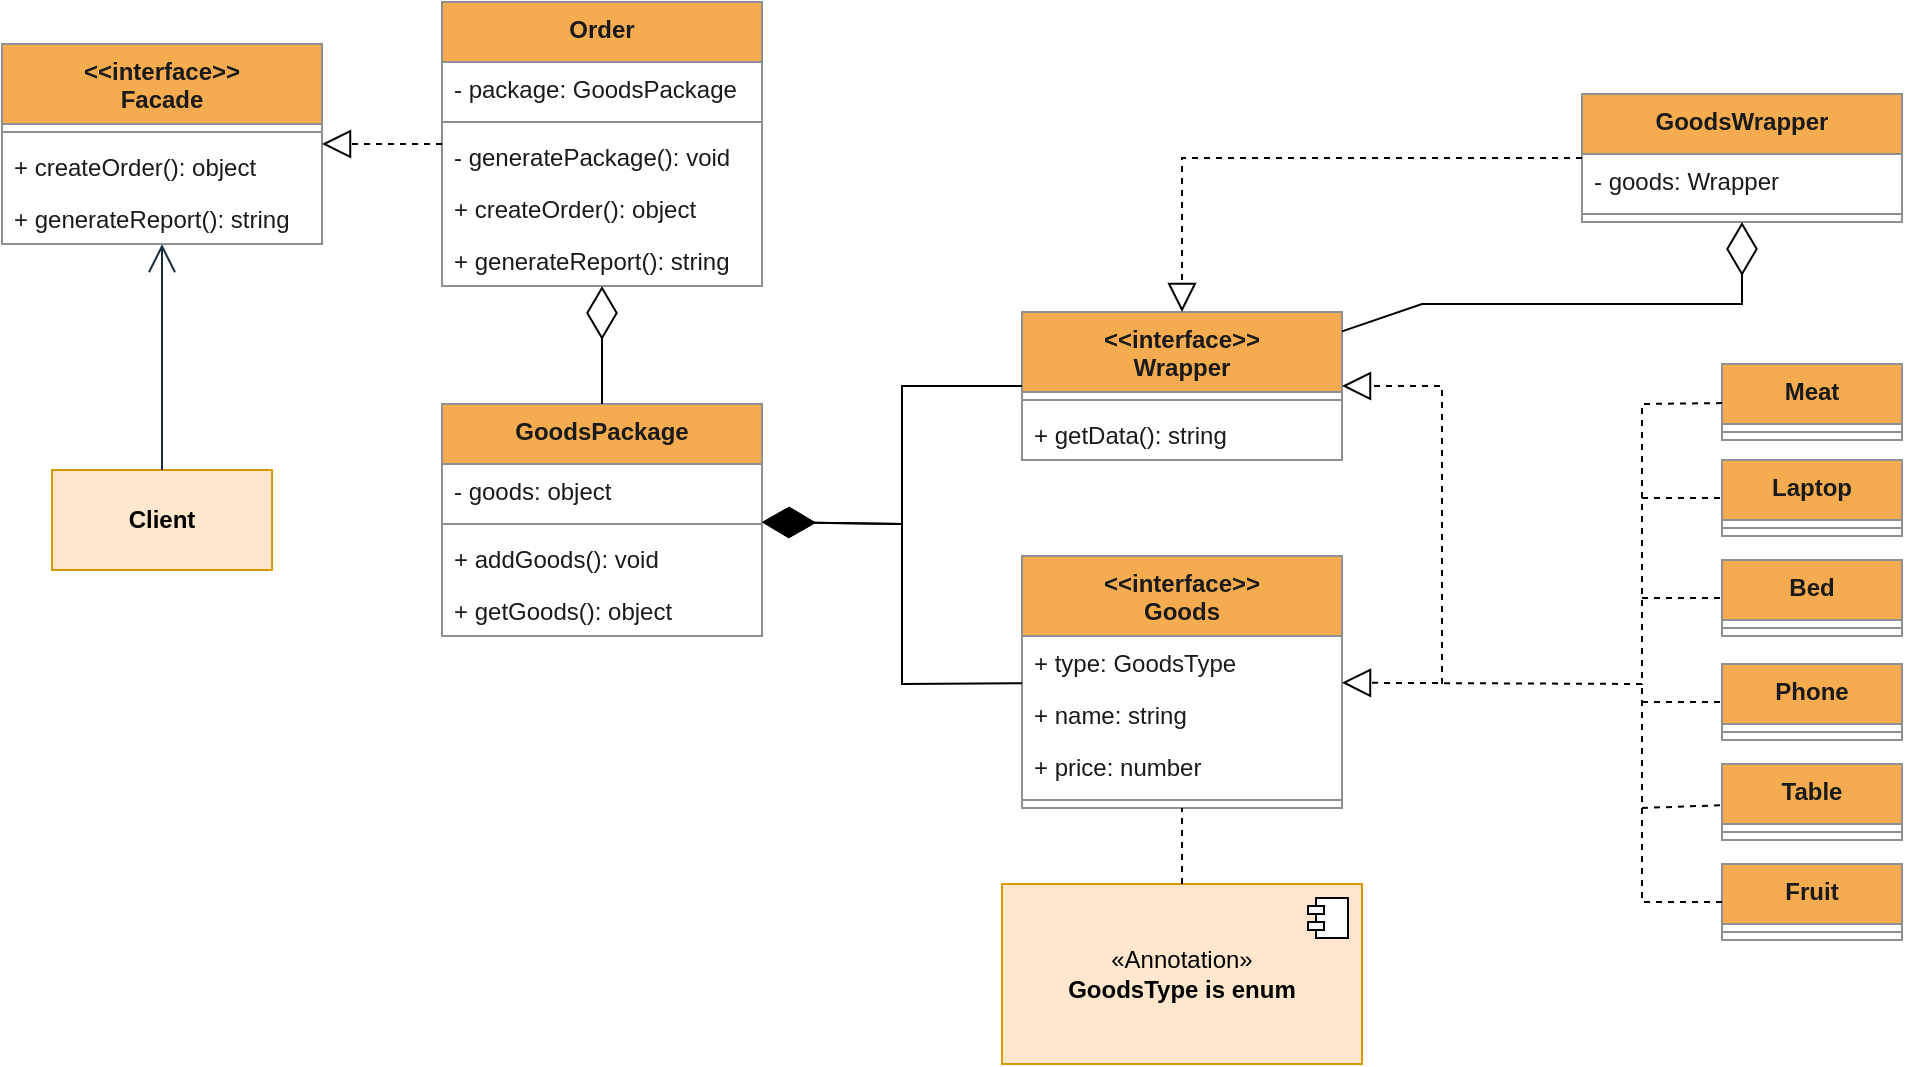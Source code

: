 <mxfile version="21.2.9" type="device">
  <diagram id="C5RBs43oDa-KdzZeNtuy" name="Page-1">
    <mxGraphModel dx="2062" dy="684" grid="1" gridSize="10" guides="1" tooltips="1" connect="1" arrows="1" fold="1" page="1" pageScale="1" pageWidth="827" pageHeight="1169" math="0" shadow="0">
      <root>
        <mxCell id="WIyWlLk6GJQsqaUBKTNV-0" />
        <mxCell id="WIyWlLk6GJQsqaUBKTNV-1" parent="WIyWlLk6GJQsqaUBKTNV-0" />
        <mxCell id="FIAMeoKrVB0VBsVTYVQM-38" value="&lt;b&gt;Client&lt;/b&gt;" style="html=1;whiteSpace=wrap;fillColor=#ffe6cc;strokeColor=#d79b00;labelBackgroundColor=none;" parent="WIyWlLk6GJQsqaUBKTNV-1" vertex="1">
          <mxGeometry x="-15" y="343" width="110" height="50" as="geometry" />
        </mxCell>
        <mxCell id="RofgJRskUQpjzAYJ_N7h-36" value="" style="endArrow=open;endFill=1;endSize=12;html=1;rounded=0;strokeColor=#182E3E;fontColor=default;labelBackgroundColor=none;" parent="WIyWlLk6GJQsqaUBKTNV-1" source="FIAMeoKrVB0VBsVTYVQM-38" target="mnrfNzjlv2VSEIRM8EK9-3" edge="1">
          <mxGeometry width="160" relative="1" as="geometry">
            <mxPoint x="-100" y="180" as="sourcePoint" />
            <mxPoint x="40" y="120" as="targetPoint" />
          </mxGeometry>
        </mxCell>
        <mxCell id="RG2a7qEw9N3FJ9aSn4SF-0" value="&amp;lt;&amp;lt;interface&amp;gt;&amp;gt;&lt;br&gt;Goods" style="swimlane;fontStyle=1;align=center;verticalAlign=top;childLayout=stackLayout;horizontal=1;startSize=40;horizontalStack=0;resizeParent=1;resizeParentMax=0;resizeLast=0;collapsible=1;marginBottom=0;whiteSpace=wrap;html=1;labelBackgroundColor=none;fillColor=#F5AB50;strokeColor=#909090;fontColor=#1A1A1A;" parent="WIyWlLk6GJQsqaUBKTNV-1" vertex="1">
          <mxGeometry x="470" y="386" width="160" height="126" as="geometry" />
        </mxCell>
        <mxCell id="mnrfNzjlv2VSEIRM8EK9-10" value="+ type: GoodsType" style="text;strokeColor=none;fillColor=none;align=left;verticalAlign=top;spacingLeft=4;spacingRight=4;overflow=hidden;rotatable=0;points=[[0,0.5],[1,0.5]];portConstraint=eastwest;whiteSpace=wrap;html=1;labelBackgroundColor=none;fontColor=#1A1A1A;" vertex="1" parent="RG2a7qEw9N3FJ9aSn4SF-0">
          <mxGeometry y="40" width="160" height="26" as="geometry" />
        </mxCell>
        <mxCell id="RG2a7qEw9N3FJ9aSn4SF-3" value="+ name: string" style="text;strokeColor=none;fillColor=none;align=left;verticalAlign=top;spacingLeft=4;spacingRight=4;overflow=hidden;rotatable=0;points=[[0,0.5],[1,0.5]];portConstraint=eastwest;whiteSpace=wrap;html=1;labelBackgroundColor=none;fontColor=#1A1A1A;" parent="RG2a7qEw9N3FJ9aSn4SF-0" vertex="1">
          <mxGeometry y="66" width="160" height="26" as="geometry" />
        </mxCell>
        <mxCell id="mnrfNzjlv2VSEIRM8EK9-13" value="+ price: number" style="text;strokeColor=none;fillColor=none;align=left;verticalAlign=top;spacingLeft=4;spacingRight=4;overflow=hidden;rotatable=0;points=[[0,0.5],[1,0.5]];portConstraint=eastwest;whiteSpace=wrap;html=1;labelBackgroundColor=none;fontColor=#1A1A1A;" vertex="1" parent="RG2a7qEw9N3FJ9aSn4SF-0">
          <mxGeometry y="92" width="160" height="26" as="geometry" />
        </mxCell>
        <mxCell id="RG2a7qEw9N3FJ9aSn4SF-2" value="" style="line;strokeWidth=1;fillColor=none;align=left;verticalAlign=middle;spacingTop=-1;spacingLeft=3;spacingRight=3;rotatable=0;labelPosition=right;points=[];portConstraint=eastwest;strokeColor=#909090;labelBackgroundColor=none;fontColor=#1A1A1A;" parent="RG2a7qEw9N3FJ9aSn4SF-0" vertex="1">
          <mxGeometry y="118" width="160" height="8" as="geometry" />
        </mxCell>
        <mxCell id="mnrfNzjlv2VSEIRM8EK9-0" value="&amp;lt;&amp;lt;interface&amp;gt;&amp;gt;&lt;br&gt;Wrapper" style="swimlane;fontStyle=1;align=center;verticalAlign=top;childLayout=stackLayout;horizontal=1;startSize=40;horizontalStack=0;resizeParent=1;resizeParentMax=0;resizeLast=0;collapsible=1;marginBottom=0;whiteSpace=wrap;html=1;labelBackgroundColor=none;fillColor=#F5AB50;strokeColor=#909090;fontColor=#1A1A1A;" vertex="1" parent="WIyWlLk6GJQsqaUBKTNV-1">
          <mxGeometry x="470" y="264" width="160" height="74" as="geometry" />
        </mxCell>
        <mxCell id="mnrfNzjlv2VSEIRM8EK9-1" value="" style="line;strokeWidth=1;fillColor=none;align=left;verticalAlign=middle;spacingTop=-1;spacingLeft=3;spacingRight=3;rotatable=0;labelPosition=right;points=[];portConstraint=eastwest;strokeColor=#909090;labelBackgroundColor=none;fontColor=#1A1A1A;" vertex="1" parent="mnrfNzjlv2VSEIRM8EK9-0">
          <mxGeometry y="40" width="160" height="8" as="geometry" />
        </mxCell>
        <mxCell id="mnrfNzjlv2VSEIRM8EK9-2" value="+ getData(): string" style="text;strokeColor=none;fillColor=none;align=left;verticalAlign=top;spacingLeft=4;spacingRight=4;overflow=hidden;rotatable=0;points=[[0,0.5],[1,0.5]];portConstraint=eastwest;whiteSpace=wrap;html=1;labelBackgroundColor=none;fontColor=#1A1A1A;" vertex="1" parent="mnrfNzjlv2VSEIRM8EK9-0">
          <mxGeometry y="48" width="160" height="26" as="geometry" />
        </mxCell>
        <mxCell id="mnrfNzjlv2VSEIRM8EK9-3" value="&amp;lt;&amp;lt;interface&amp;gt;&amp;gt;&lt;br&gt;Facade" style="swimlane;fontStyle=1;align=center;verticalAlign=top;childLayout=stackLayout;horizontal=1;startSize=40;horizontalStack=0;resizeParent=1;resizeParentMax=0;resizeLast=0;collapsible=1;marginBottom=0;whiteSpace=wrap;html=1;labelBackgroundColor=none;fillColor=#F5AB50;strokeColor=#909090;fontColor=#1A1A1A;" vertex="1" parent="WIyWlLk6GJQsqaUBKTNV-1">
          <mxGeometry x="-40" y="130" width="160" height="100" as="geometry" />
        </mxCell>
        <mxCell id="mnrfNzjlv2VSEIRM8EK9-4" value="" style="line;strokeWidth=1;fillColor=none;align=left;verticalAlign=middle;spacingTop=-1;spacingLeft=3;spacingRight=3;rotatable=0;labelPosition=right;points=[];portConstraint=eastwest;strokeColor=#909090;labelBackgroundColor=none;fontColor=#1A1A1A;" vertex="1" parent="mnrfNzjlv2VSEIRM8EK9-3">
          <mxGeometry y="40" width="160" height="8" as="geometry" />
        </mxCell>
        <mxCell id="mnrfNzjlv2VSEIRM8EK9-5" value="+ createOrder(): object" style="text;strokeColor=none;fillColor=none;align=left;verticalAlign=top;spacingLeft=4;spacingRight=4;overflow=hidden;rotatable=0;points=[[0,0.5],[1,0.5]];portConstraint=eastwest;whiteSpace=wrap;html=1;labelBackgroundColor=none;fontColor=#1A1A1A;" vertex="1" parent="mnrfNzjlv2VSEIRM8EK9-3">
          <mxGeometry y="48" width="160" height="26" as="geometry" />
        </mxCell>
        <mxCell id="mnrfNzjlv2VSEIRM8EK9-6" value="+ generateReport(): string" style="text;strokeColor=none;fillColor=none;align=left;verticalAlign=top;spacingLeft=4;spacingRight=4;overflow=hidden;rotatable=0;points=[[0,0.5],[1,0.5]];portConstraint=eastwest;whiteSpace=wrap;html=1;labelBackgroundColor=none;fontColor=#1A1A1A;" vertex="1" parent="mnrfNzjlv2VSEIRM8EK9-3">
          <mxGeometry y="74" width="160" height="26" as="geometry" />
        </mxCell>
        <mxCell id="mnrfNzjlv2VSEIRM8EK9-7" value="Fruit" style="swimlane;fontStyle=1;align=center;verticalAlign=top;childLayout=stackLayout;horizontal=1;startSize=30;horizontalStack=0;resizeParent=1;resizeParentMax=0;resizeLast=0;collapsible=1;marginBottom=0;whiteSpace=wrap;html=1;labelBackgroundColor=none;fillColor=#F5AB50;strokeColor=#909090;fontColor=#1A1A1A;" vertex="1" parent="WIyWlLk6GJQsqaUBKTNV-1">
          <mxGeometry x="820" y="540" width="90" height="38" as="geometry" />
        </mxCell>
        <mxCell id="mnrfNzjlv2VSEIRM8EK9-8" value="" style="line;strokeWidth=1;fillColor=none;align=left;verticalAlign=middle;spacingTop=-1;spacingLeft=3;spacingRight=3;rotatable=0;labelPosition=right;points=[];portConstraint=eastwest;strokeColor=#909090;labelBackgroundColor=none;fontColor=#1A1A1A;" vertex="1" parent="mnrfNzjlv2VSEIRM8EK9-7">
          <mxGeometry y="30" width="90" height="8" as="geometry" />
        </mxCell>
        <mxCell id="mnrfNzjlv2VSEIRM8EK9-11" value="«Annotation»&lt;br&gt;&lt;b&gt;GoodsType is enum&lt;/b&gt;" style="html=1;dropTarget=0;whiteSpace=wrap;fillColor=#ffe6cc;strokeColor=#d79b00;" vertex="1" parent="WIyWlLk6GJQsqaUBKTNV-1">
          <mxGeometry x="460" y="550" width="180" height="90" as="geometry" />
        </mxCell>
        <mxCell id="mnrfNzjlv2VSEIRM8EK9-12" value="" style="shape=module;jettyWidth=8;jettyHeight=4;" vertex="1" parent="mnrfNzjlv2VSEIRM8EK9-11">
          <mxGeometry x="1" width="20" height="20" relative="1" as="geometry">
            <mxPoint x="-27" y="7" as="offset" />
          </mxGeometry>
        </mxCell>
        <mxCell id="mnrfNzjlv2VSEIRM8EK9-14" value="Meat" style="swimlane;fontStyle=1;align=center;verticalAlign=top;childLayout=stackLayout;horizontal=1;startSize=30;horizontalStack=0;resizeParent=1;resizeParentMax=0;resizeLast=0;collapsible=1;marginBottom=0;whiteSpace=wrap;html=1;labelBackgroundColor=none;fillColor=#F5AB50;strokeColor=#909090;fontColor=#1A1A1A;" vertex="1" parent="WIyWlLk6GJQsqaUBKTNV-1">
          <mxGeometry x="820" y="290" width="90" height="38" as="geometry" />
        </mxCell>
        <mxCell id="mnrfNzjlv2VSEIRM8EK9-15" value="" style="line;strokeWidth=1;fillColor=none;align=left;verticalAlign=middle;spacingTop=-1;spacingLeft=3;spacingRight=3;rotatable=0;labelPosition=right;points=[];portConstraint=eastwest;strokeColor=#909090;labelBackgroundColor=none;fontColor=#1A1A1A;" vertex="1" parent="mnrfNzjlv2VSEIRM8EK9-14">
          <mxGeometry y="30" width="90" height="8" as="geometry" />
        </mxCell>
        <mxCell id="mnrfNzjlv2VSEIRM8EK9-16" value="Phone" style="swimlane;fontStyle=1;align=center;verticalAlign=top;childLayout=stackLayout;horizontal=1;startSize=30;horizontalStack=0;resizeParent=1;resizeParentMax=0;resizeLast=0;collapsible=1;marginBottom=0;whiteSpace=wrap;html=1;labelBackgroundColor=none;fillColor=#F5AB50;strokeColor=#909090;fontColor=#1A1A1A;" vertex="1" parent="WIyWlLk6GJQsqaUBKTNV-1">
          <mxGeometry x="820" y="440" width="90" height="38" as="geometry" />
        </mxCell>
        <mxCell id="mnrfNzjlv2VSEIRM8EK9-17" value="" style="line;strokeWidth=1;fillColor=none;align=left;verticalAlign=middle;spacingTop=-1;spacingLeft=3;spacingRight=3;rotatable=0;labelPosition=right;points=[];portConstraint=eastwest;strokeColor=#909090;labelBackgroundColor=none;fontColor=#1A1A1A;" vertex="1" parent="mnrfNzjlv2VSEIRM8EK9-16">
          <mxGeometry y="30" width="90" height="8" as="geometry" />
        </mxCell>
        <mxCell id="mnrfNzjlv2VSEIRM8EK9-18" value="Laptop" style="swimlane;fontStyle=1;align=center;verticalAlign=top;childLayout=stackLayout;horizontal=1;startSize=30;horizontalStack=0;resizeParent=1;resizeParentMax=0;resizeLast=0;collapsible=1;marginBottom=0;whiteSpace=wrap;html=1;labelBackgroundColor=none;fillColor=#F5AB50;strokeColor=#909090;fontColor=#1A1A1A;" vertex="1" parent="WIyWlLk6GJQsqaUBKTNV-1">
          <mxGeometry x="820" y="338" width="90" height="38" as="geometry" />
        </mxCell>
        <mxCell id="mnrfNzjlv2VSEIRM8EK9-19" value="" style="line;strokeWidth=1;fillColor=none;align=left;verticalAlign=middle;spacingTop=-1;spacingLeft=3;spacingRight=3;rotatable=0;labelPosition=right;points=[];portConstraint=eastwest;strokeColor=#909090;labelBackgroundColor=none;fontColor=#1A1A1A;" vertex="1" parent="mnrfNzjlv2VSEIRM8EK9-18">
          <mxGeometry y="30" width="90" height="8" as="geometry" />
        </mxCell>
        <mxCell id="mnrfNzjlv2VSEIRM8EK9-20" value="Table" style="swimlane;fontStyle=1;align=center;verticalAlign=top;childLayout=stackLayout;horizontal=1;startSize=30;horizontalStack=0;resizeParent=1;resizeParentMax=0;resizeLast=0;collapsible=1;marginBottom=0;whiteSpace=wrap;html=1;labelBackgroundColor=none;fillColor=#F5AB50;strokeColor=#909090;fontColor=#1A1A1A;" vertex="1" parent="WIyWlLk6GJQsqaUBKTNV-1">
          <mxGeometry x="820" y="490" width="90" height="38" as="geometry" />
        </mxCell>
        <mxCell id="mnrfNzjlv2VSEIRM8EK9-21" value="" style="line;strokeWidth=1;fillColor=none;align=left;verticalAlign=middle;spacingTop=-1;spacingLeft=3;spacingRight=3;rotatable=0;labelPosition=right;points=[];portConstraint=eastwest;strokeColor=#909090;labelBackgroundColor=none;fontColor=#1A1A1A;" vertex="1" parent="mnrfNzjlv2VSEIRM8EK9-20">
          <mxGeometry y="30" width="90" height="8" as="geometry" />
        </mxCell>
        <mxCell id="mnrfNzjlv2VSEIRM8EK9-22" value="Bed" style="swimlane;fontStyle=1;align=center;verticalAlign=top;childLayout=stackLayout;horizontal=1;startSize=30;horizontalStack=0;resizeParent=1;resizeParentMax=0;resizeLast=0;collapsible=1;marginBottom=0;whiteSpace=wrap;html=1;labelBackgroundColor=none;fillColor=#F5AB50;strokeColor=#909090;fontColor=#1A1A1A;" vertex="1" parent="WIyWlLk6GJQsqaUBKTNV-1">
          <mxGeometry x="820" y="388" width="90" height="38" as="geometry" />
        </mxCell>
        <mxCell id="mnrfNzjlv2VSEIRM8EK9-23" value="" style="line;strokeWidth=1;fillColor=none;align=left;verticalAlign=middle;spacingTop=-1;spacingLeft=3;spacingRight=3;rotatable=0;labelPosition=right;points=[];portConstraint=eastwest;strokeColor=#909090;labelBackgroundColor=none;fontColor=#1A1A1A;" vertex="1" parent="mnrfNzjlv2VSEIRM8EK9-22">
          <mxGeometry y="30" width="90" height="8" as="geometry" />
        </mxCell>
        <mxCell id="mnrfNzjlv2VSEIRM8EK9-24" value="GoodsWrapper" style="swimlane;fontStyle=1;align=center;verticalAlign=top;childLayout=stackLayout;horizontal=1;startSize=30;horizontalStack=0;resizeParent=1;resizeParentMax=0;resizeLast=0;collapsible=1;marginBottom=0;whiteSpace=wrap;html=1;labelBackgroundColor=none;fillColor=#F5AB50;strokeColor=#909090;fontColor=#1A1A1A;" vertex="1" parent="WIyWlLk6GJQsqaUBKTNV-1">
          <mxGeometry x="750" y="155" width="160" height="64" as="geometry" />
        </mxCell>
        <mxCell id="mnrfNzjlv2VSEIRM8EK9-26" value="- goods: Wrapper" style="text;strokeColor=none;fillColor=none;align=left;verticalAlign=top;spacingLeft=4;spacingRight=4;overflow=hidden;rotatable=0;points=[[0,0.5],[1,0.5]];portConstraint=eastwest;whiteSpace=wrap;html=1;labelBackgroundColor=none;fontColor=#1A1A1A;" vertex="1" parent="mnrfNzjlv2VSEIRM8EK9-24">
          <mxGeometry y="30" width="160" height="26" as="geometry" />
        </mxCell>
        <mxCell id="mnrfNzjlv2VSEIRM8EK9-25" value="" style="line;strokeWidth=1;fillColor=none;align=left;verticalAlign=middle;spacingTop=-1;spacingLeft=3;spacingRight=3;rotatable=0;labelPosition=right;points=[];portConstraint=eastwest;strokeColor=#909090;labelBackgroundColor=none;fontColor=#1A1A1A;" vertex="1" parent="mnrfNzjlv2VSEIRM8EK9-24">
          <mxGeometry y="56" width="160" height="8" as="geometry" />
        </mxCell>
        <mxCell id="mnrfNzjlv2VSEIRM8EK9-27" value="GoodsPackage" style="swimlane;fontStyle=1;align=center;verticalAlign=top;childLayout=stackLayout;horizontal=1;startSize=30;horizontalStack=0;resizeParent=1;resizeParentMax=0;resizeLast=0;collapsible=1;marginBottom=0;whiteSpace=wrap;html=1;labelBackgroundColor=none;fillColor=#F5AB50;strokeColor=#909090;fontColor=#1A1A1A;" vertex="1" parent="WIyWlLk6GJQsqaUBKTNV-1">
          <mxGeometry x="180" y="310" width="160" height="116" as="geometry" />
        </mxCell>
        <mxCell id="mnrfNzjlv2VSEIRM8EK9-30" value="- goods: object" style="text;strokeColor=none;fillColor=none;align=left;verticalAlign=top;spacingLeft=4;spacingRight=4;overflow=hidden;rotatable=0;points=[[0,0.5],[1,0.5]];portConstraint=eastwest;whiteSpace=wrap;html=1;labelBackgroundColor=none;fontColor=#1A1A1A;" vertex="1" parent="mnrfNzjlv2VSEIRM8EK9-27">
          <mxGeometry y="30" width="160" height="26" as="geometry" />
        </mxCell>
        <mxCell id="mnrfNzjlv2VSEIRM8EK9-28" value="" style="line;strokeWidth=1;fillColor=none;align=left;verticalAlign=middle;spacingTop=-1;spacingLeft=3;spacingRight=3;rotatable=0;labelPosition=right;points=[];portConstraint=eastwest;strokeColor=#909090;labelBackgroundColor=none;fontColor=#1A1A1A;" vertex="1" parent="mnrfNzjlv2VSEIRM8EK9-27">
          <mxGeometry y="56" width="160" height="8" as="geometry" />
        </mxCell>
        <mxCell id="mnrfNzjlv2VSEIRM8EK9-29" value="+ addGoods(): void" style="text;strokeColor=none;fillColor=none;align=left;verticalAlign=top;spacingLeft=4;spacingRight=4;overflow=hidden;rotatable=0;points=[[0,0.5],[1,0.5]];portConstraint=eastwest;whiteSpace=wrap;html=1;labelBackgroundColor=none;fontColor=#1A1A1A;" vertex="1" parent="mnrfNzjlv2VSEIRM8EK9-27">
          <mxGeometry y="64" width="160" height="26" as="geometry" />
        </mxCell>
        <mxCell id="mnrfNzjlv2VSEIRM8EK9-31" value="+ getGoods(): object" style="text;strokeColor=none;fillColor=none;align=left;verticalAlign=top;spacingLeft=4;spacingRight=4;overflow=hidden;rotatable=0;points=[[0,0.5],[1,0.5]];portConstraint=eastwest;whiteSpace=wrap;html=1;labelBackgroundColor=none;fontColor=#1A1A1A;" vertex="1" parent="mnrfNzjlv2VSEIRM8EK9-27">
          <mxGeometry y="90" width="160" height="26" as="geometry" />
        </mxCell>
        <mxCell id="mnrfNzjlv2VSEIRM8EK9-32" value="Order" style="swimlane;fontStyle=1;align=center;verticalAlign=top;childLayout=stackLayout;horizontal=1;startSize=30;horizontalStack=0;resizeParent=1;resizeParentMax=0;resizeLast=0;collapsible=1;marginBottom=0;whiteSpace=wrap;html=1;labelBackgroundColor=none;fillColor=#F5AB50;strokeColor=#909090;fontColor=#1A1A1A;" vertex="1" parent="WIyWlLk6GJQsqaUBKTNV-1">
          <mxGeometry x="180" y="109" width="160" height="142" as="geometry" />
        </mxCell>
        <mxCell id="mnrfNzjlv2VSEIRM8EK9-36" value="- package: GoodsPackage" style="text;strokeColor=none;fillColor=none;align=left;verticalAlign=top;spacingLeft=4;spacingRight=4;overflow=hidden;rotatable=0;points=[[0,0.5],[1,0.5]];portConstraint=eastwest;whiteSpace=wrap;html=1;labelBackgroundColor=none;fontColor=#1A1A1A;" vertex="1" parent="mnrfNzjlv2VSEIRM8EK9-32">
          <mxGeometry y="30" width="160" height="26" as="geometry" />
        </mxCell>
        <mxCell id="mnrfNzjlv2VSEIRM8EK9-33" value="" style="line;strokeWidth=1;fillColor=none;align=left;verticalAlign=middle;spacingTop=-1;spacingLeft=3;spacingRight=3;rotatable=0;labelPosition=right;points=[];portConstraint=eastwest;strokeColor=#909090;labelBackgroundColor=none;fontColor=#1A1A1A;" vertex="1" parent="mnrfNzjlv2VSEIRM8EK9-32">
          <mxGeometry y="56" width="160" height="8" as="geometry" />
        </mxCell>
        <mxCell id="mnrfNzjlv2VSEIRM8EK9-37" value="- generatePackage(): void" style="text;strokeColor=none;fillColor=none;align=left;verticalAlign=top;spacingLeft=4;spacingRight=4;overflow=hidden;rotatable=0;points=[[0,0.5],[1,0.5]];portConstraint=eastwest;whiteSpace=wrap;html=1;labelBackgroundColor=none;fontColor=#1A1A1A;" vertex="1" parent="mnrfNzjlv2VSEIRM8EK9-32">
          <mxGeometry y="64" width="160" height="26" as="geometry" />
        </mxCell>
        <mxCell id="mnrfNzjlv2VSEIRM8EK9-34" value="+ createOrder(): object" style="text;strokeColor=none;fillColor=none;align=left;verticalAlign=top;spacingLeft=4;spacingRight=4;overflow=hidden;rotatable=0;points=[[0,0.5],[1,0.5]];portConstraint=eastwest;whiteSpace=wrap;html=1;labelBackgroundColor=none;fontColor=#1A1A1A;" vertex="1" parent="mnrfNzjlv2VSEIRM8EK9-32">
          <mxGeometry y="90" width="160" height="26" as="geometry" />
        </mxCell>
        <mxCell id="mnrfNzjlv2VSEIRM8EK9-35" value="+ generateReport(): string" style="text;strokeColor=none;fillColor=none;align=left;verticalAlign=top;spacingLeft=4;spacingRight=4;overflow=hidden;rotatable=0;points=[[0,0.5],[1,0.5]];portConstraint=eastwest;whiteSpace=wrap;html=1;labelBackgroundColor=none;fontColor=#1A1A1A;" vertex="1" parent="mnrfNzjlv2VSEIRM8EK9-32">
          <mxGeometry y="116" width="160" height="26" as="geometry" />
        </mxCell>
        <mxCell id="mnrfNzjlv2VSEIRM8EK9-38" value="" style="endArrow=block;dashed=1;endFill=0;endSize=12;html=1;rounded=0;" edge="1" parent="WIyWlLk6GJQsqaUBKTNV-1" source="mnrfNzjlv2VSEIRM8EK9-32" target="mnrfNzjlv2VSEIRM8EK9-3">
          <mxGeometry width="160" relative="1" as="geometry">
            <mxPoint x="60" y="370" as="sourcePoint" />
            <mxPoint x="220" y="370" as="targetPoint" />
          </mxGeometry>
        </mxCell>
        <mxCell id="mnrfNzjlv2VSEIRM8EK9-39" value="" style="endArrow=diamondThin;endFill=0;endSize=24;html=1;rounded=0;" edge="1" parent="WIyWlLk6GJQsqaUBKTNV-1" source="mnrfNzjlv2VSEIRM8EK9-27" target="mnrfNzjlv2VSEIRM8EK9-32">
          <mxGeometry width="160" relative="1" as="geometry">
            <mxPoint x="-30" y="500" as="sourcePoint" />
            <mxPoint x="130" y="500" as="targetPoint" />
          </mxGeometry>
        </mxCell>
        <mxCell id="mnrfNzjlv2VSEIRM8EK9-41" value="" style="endArrow=diamondThin;endFill=1;endSize=24;html=1;rounded=0;" edge="1" parent="WIyWlLk6GJQsqaUBKTNV-1" source="mnrfNzjlv2VSEIRM8EK9-0" target="mnrfNzjlv2VSEIRM8EK9-27">
          <mxGeometry width="160" relative="1" as="geometry">
            <mxPoint x="230" y="490" as="sourcePoint" />
            <mxPoint x="390" y="490" as="targetPoint" />
            <Array as="points">
              <mxPoint x="410" y="301" />
              <mxPoint x="410" y="370" />
            </Array>
          </mxGeometry>
        </mxCell>
        <mxCell id="mnrfNzjlv2VSEIRM8EK9-42" value="" style="endArrow=diamondThin;endFill=1;endSize=24;html=1;rounded=0;" edge="1" parent="WIyWlLk6GJQsqaUBKTNV-1" source="RG2a7qEw9N3FJ9aSn4SF-0" target="mnrfNzjlv2VSEIRM8EK9-27">
          <mxGeometry width="160" relative="1" as="geometry">
            <mxPoint x="210" y="490" as="sourcePoint" />
            <mxPoint x="370" y="490" as="targetPoint" />
            <Array as="points">
              <mxPoint x="410" y="450" />
              <mxPoint x="410" y="370" />
            </Array>
          </mxGeometry>
        </mxCell>
        <mxCell id="mnrfNzjlv2VSEIRM8EK9-44" value="" style="endArrow=block;dashed=1;endFill=0;endSize=12;html=1;rounded=0;" edge="1" parent="WIyWlLk6GJQsqaUBKTNV-1" source="mnrfNzjlv2VSEIRM8EK9-14" target="RG2a7qEw9N3FJ9aSn4SF-0">
          <mxGeometry width="160" relative="1" as="geometry">
            <mxPoint x="830" y="390" as="sourcePoint" />
            <mxPoint x="700" y="390" as="targetPoint" />
            <Array as="points">
              <mxPoint x="780" y="310" />
              <mxPoint x="780" y="450" />
            </Array>
          </mxGeometry>
        </mxCell>
        <mxCell id="mnrfNzjlv2VSEIRM8EK9-50" value="" style="endArrow=none;dashed=1;html=1;rounded=0;" edge="1" parent="WIyWlLk6GJQsqaUBKTNV-1" source="mnrfNzjlv2VSEIRM8EK9-7">
          <mxGeometry width="50" height="50" relative="1" as="geometry">
            <mxPoint x="730" y="570" as="sourcePoint" />
            <mxPoint x="780" y="450" as="targetPoint" />
            <Array as="points">
              <mxPoint x="780" y="559" />
            </Array>
          </mxGeometry>
        </mxCell>
        <mxCell id="mnrfNzjlv2VSEIRM8EK9-51" value="" style="endArrow=none;dashed=1;html=1;rounded=0;" edge="1" parent="WIyWlLk6GJQsqaUBKTNV-1" target="mnrfNzjlv2VSEIRM8EK9-20">
          <mxGeometry width="50" height="50" relative="1" as="geometry">
            <mxPoint x="780" y="512" as="sourcePoint" />
            <mxPoint x="870" y="512" as="targetPoint" />
          </mxGeometry>
        </mxCell>
        <mxCell id="mnrfNzjlv2VSEIRM8EK9-54" value="" style="endArrow=none;dashed=1;html=1;rounded=0;" edge="1" parent="WIyWlLk6GJQsqaUBKTNV-1" target="mnrfNzjlv2VSEIRM8EK9-16">
          <mxGeometry width="50" height="50" relative="1" as="geometry">
            <mxPoint x="780" y="459" as="sourcePoint" />
            <mxPoint x="860" y="458.58" as="targetPoint" />
          </mxGeometry>
        </mxCell>
        <mxCell id="mnrfNzjlv2VSEIRM8EK9-55" value="" style="endArrow=none;dashed=1;html=1;rounded=0;" edge="1" parent="WIyWlLk6GJQsqaUBKTNV-1" target="mnrfNzjlv2VSEIRM8EK9-22">
          <mxGeometry width="50" height="50" relative="1" as="geometry">
            <mxPoint x="780" y="407" as="sourcePoint" />
            <mxPoint x="860" y="406.58" as="targetPoint" />
          </mxGeometry>
        </mxCell>
        <mxCell id="mnrfNzjlv2VSEIRM8EK9-56" value="" style="endArrow=none;dashed=1;html=1;rounded=0;" edge="1" parent="WIyWlLk6GJQsqaUBKTNV-1" target="mnrfNzjlv2VSEIRM8EK9-18">
          <mxGeometry width="50" height="50" relative="1" as="geometry">
            <mxPoint x="780" y="357" as="sourcePoint" />
            <mxPoint x="870" y="356.58" as="targetPoint" />
          </mxGeometry>
        </mxCell>
        <mxCell id="mnrfNzjlv2VSEIRM8EK9-57" value="" style="endArrow=block;dashed=1;endFill=0;endSize=12;html=1;rounded=0;" edge="1" parent="WIyWlLk6GJQsqaUBKTNV-1" target="mnrfNzjlv2VSEIRM8EK9-0">
          <mxGeometry width="160" relative="1" as="geometry">
            <mxPoint x="680" y="450" as="sourcePoint" />
            <mxPoint x="760" y="360" as="targetPoint" />
            <Array as="points">
              <mxPoint x="680" y="301" />
            </Array>
          </mxGeometry>
        </mxCell>
        <mxCell id="mnrfNzjlv2VSEIRM8EK9-58" value="" style="endArrow=block;dashed=1;endFill=0;endSize=12;html=1;rounded=0;" edge="1" parent="WIyWlLk6GJQsqaUBKTNV-1" source="mnrfNzjlv2VSEIRM8EK9-24" target="mnrfNzjlv2VSEIRM8EK9-0">
          <mxGeometry width="160" relative="1" as="geometry">
            <mxPoint x="590" y="180" as="sourcePoint" />
            <mxPoint x="750" y="180" as="targetPoint" />
            <Array as="points">
              <mxPoint x="550" y="187" />
            </Array>
          </mxGeometry>
        </mxCell>
        <mxCell id="mnrfNzjlv2VSEIRM8EK9-59" value="" style="endArrow=none;dashed=1;html=1;rounded=0;" edge="1" parent="WIyWlLk6GJQsqaUBKTNV-1" source="mnrfNzjlv2VSEIRM8EK9-11" target="RG2a7qEw9N3FJ9aSn4SF-0">
          <mxGeometry width="50" height="50" relative="1" as="geometry">
            <mxPoint x="230" y="670" as="sourcePoint" />
            <mxPoint x="280" y="620" as="targetPoint" />
          </mxGeometry>
        </mxCell>
        <mxCell id="mnrfNzjlv2VSEIRM8EK9-60" value="" style="endArrow=diamondThin;endFill=0;endSize=24;html=1;rounded=0;" edge="1" parent="WIyWlLk6GJQsqaUBKTNV-1" source="mnrfNzjlv2VSEIRM8EK9-0" target="mnrfNzjlv2VSEIRM8EK9-24">
          <mxGeometry width="160" relative="1" as="geometry">
            <mxPoint x="200" y="560" as="sourcePoint" />
            <mxPoint x="360" y="560" as="targetPoint" />
            <Array as="points">
              <mxPoint x="670" y="260" />
              <mxPoint x="830" y="260" />
            </Array>
          </mxGeometry>
        </mxCell>
      </root>
    </mxGraphModel>
  </diagram>
</mxfile>

